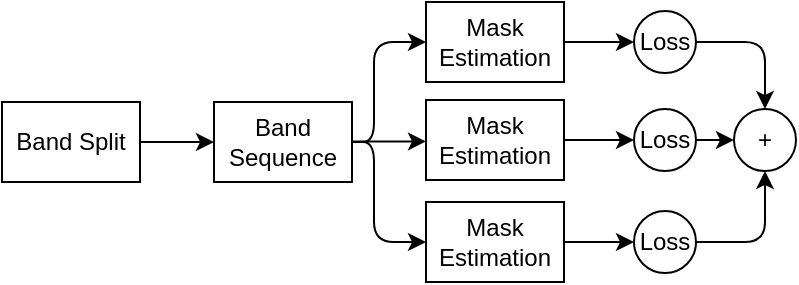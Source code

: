 <mxfile>
    <diagram id="2d38cY8FLGBOjqEzuytp" name="Page-1">
        <mxGraphModel dx="643" dy="313" grid="1" gridSize="10" guides="1" tooltips="1" connect="1" arrows="1" fold="1" page="1" pageScale="1" pageWidth="850" pageHeight="1100" math="1" shadow="0">
            <root>
                <mxCell id="0"/>
                <mxCell id="1" parent="0"/>
                <mxCell id="40" style="edgeStyle=none;html=1;fontFamily=Times New Roman;" parent="1" source="2" edge="1">
                    <mxGeometry relative="1" as="geometry">
                        <mxPoint x="260" y="340" as="targetPoint"/>
                    </mxGeometry>
                </mxCell>
                <mxCell id="2" value="Band Split" style="whiteSpace=wrap;html=1;" parent="1" vertex="1">
                    <mxGeometry x="154" y="320" width="69" height="40" as="geometry"/>
                </mxCell>
                <mxCell id="64" style="edgeStyle=orthogonalEdgeStyle;html=1;" edge="1" parent="1" source="45" target="53">
                    <mxGeometry relative="1" as="geometry">
                        <Array as="points">
                            <mxPoint x="340" y="340"/>
                            <mxPoint x="340" y="290"/>
                        </Array>
                    </mxGeometry>
                </mxCell>
                <mxCell id="65" style="edgeStyle=orthogonalEdgeStyle;html=1;" edge="1" parent="1" source="45" target="56">
                    <mxGeometry relative="1" as="geometry">
                        <Array as="points">
                            <mxPoint x="340" y="340"/>
                            <mxPoint x="340" y="390"/>
                        </Array>
                    </mxGeometry>
                </mxCell>
                <mxCell id="45" value="Band Sequence" style="whiteSpace=wrap;html=1;" parent="1" vertex="1">
                    <mxGeometry x="260" y="320" width="69" height="40" as="geometry"/>
                </mxCell>
                <mxCell id="49" style="edgeStyle=none;html=1;" parent="1" source="46" target="48" edge="1">
                    <mxGeometry relative="1" as="geometry"/>
                </mxCell>
                <mxCell id="46" value="Mask Estimation" style="whiteSpace=wrap;html=1;" parent="1" vertex="1">
                    <mxGeometry x="366" y="319" width="69" height="40" as="geometry"/>
                </mxCell>
                <mxCell id="47" style="edgeStyle=none;html=1;fontFamily=Times New Roman;" parent="1" edge="1">
                    <mxGeometry relative="1" as="geometry">
                        <mxPoint x="329" y="339.71" as="sourcePoint"/>
                        <mxPoint x="366" y="339.71" as="targetPoint"/>
                    </mxGeometry>
                </mxCell>
                <mxCell id="69" style="edgeStyle=orthogonalEdgeStyle;html=1;" edge="1" parent="1" source="48" target="67">
                    <mxGeometry relative="1" as="geometry"/>
                </mxCell>
                <mxCell id="48" value="Loss" style="ellipse;whiteSpace=wrap;html=1;" parent="1" vertex="1">
                    <mxGeometry x="470" y="323.5" width="31" height="31" as="geometry"/>
                </mxCell>
                <mxCell id="52" style="edgeStyle=none;html=1;" edge="1" parent="1" source="53" target="54">
                    <mxGeometry relative="1" as="geometry"/>
                </mxCell>
                <mxCell id="53" value="Mask Estimation" style="whiteSpace=wrap;html=1;" vertex="1" parent="1">
                    <mxGeometry x="366" y="270" width="69" height="40" as="geometry"/>
                </mxCell>
                <mxCell id="68" style="edgeStyle=orthogonalEdgeStyle;html=1;" edge="1" parent="1" source="54" target="67">
                    <mxGeometry relative="1" as="geometry"/>
                </mxCell>
                <mxCell id="54" value="Loss" style="ellipse;whiteSpace=wrap;html=1;" vertex="1" parent="1">
                    <mxGeometry x="470" y="274.5" width="31" height="31" as="geometry"/>
                </mxCell>
                <mxCell id="55" style="edgeStyle=none;html=1;" edge="1" parent="1" source="56" target="57">
                    <mxGeometry relative="1" as="geometry"/>
                </mxCell>
                <mxCell id="56" value="Mask Estimation" style="whiteSpace=wrap;html=1;" vertex="1" parent="1">
                    <mxGeometry x="366" y="370" width="69" height="40" as="geometry"/>
                </mxCell>
                <mxCell id="70" style="edgeStyle=orthogonalEdgeStyle;html=1;" edge="1" parent="1" source="57" target="67">
                    <mxGeometry relative="1" as="geometry"/>
                </mxCell>
                <mxCell id="57" value="Loss" style="ellipse;whiteSpace=wrap;html=1;" vertex="1" parent="1">
                    <mxGeometry x="470" y="374.5" width="31" height="31" as="geometry"/>
                </mxCell>
                <mxCell id="67" value="+" style="ellipse;whiteSpace=wrap;html=1;" vertex="1" parent="1">
                    <mxGeometry x="520" y="323.5" width="31" height="31" as="geometry"/>
                </mxCell>
            </root>
        </mxGraphModel>
    </diagram>
</mxfile>